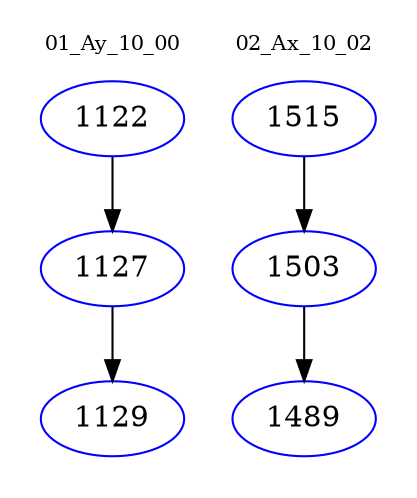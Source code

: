 digraph{
subgraph cluster_0 {
color = white
label = "01_Ay_10_00";
fontsize=10;
T0_1122 [label="1122", color="blue"]
T0_1122 -> T0_1127 [color="black"]
T0_1127 [label="1127", color="blue"]
T0_1127 -> T0_1129 [color="black"]
T0_1129 [label="1129", color="blue"]
}
subgraph cluster_1 {
color = white
label = "02_Ax_10_02";
fontsize=10;
T1_1515 [label="1515", color="blue"]
T1_1515 -> T1_1503 [color="black"]
T1_1503 [label="1503", color="blue"]
T1_1503 -> T1_1489 [color="black"]
T1_1489 [label="1489", color="blue"]
}
}
